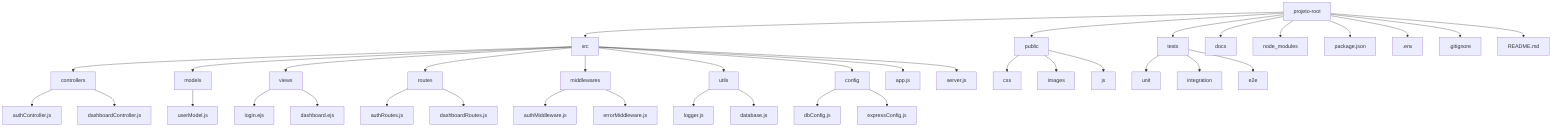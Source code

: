 graph TD
    A[projeto-root] --> B[src]
    A --> C[public]
    A --> D[tests]
    A --> E[docs]
    A --> F[node_modules]
    A --> G[package.json]
    A --> H[.env]
    A --> I[.gitignore]
    A --> J[README.md]

    B --> K[controllers]
    B --> L[models]
    B --> M[views]
    B --> N[routes]
    B --> O[middlewares]
    B --> P[utils]
    B --> Q[config]
    B --> R[app.js]
    B --> S[server.js]

    C --> T[css]
    C --> U[images]
    C --> V[js]

    D --> W[unit]
    D --> X[integration]
    D --> Y[e2e]

    K --> K1[authController.js]
    K --> K2[dashboardController.js]

    L --> L1[userModel.js]

    M --> M1[login.ejs]
    M --> M2[dashboard.ejs]

    N --> N1[authRoutes.js]
    N --> N2[dashboardRoutes.js]
    

    O --> O1[authMiddleware.js]
    O --> O2[errorMiddleware.js]

    P --> P1[logger.js]
    P --> P2[database.js]

    Q --> Q1[dbConfig.js]
    Q --> Q2[expressConfig.js]